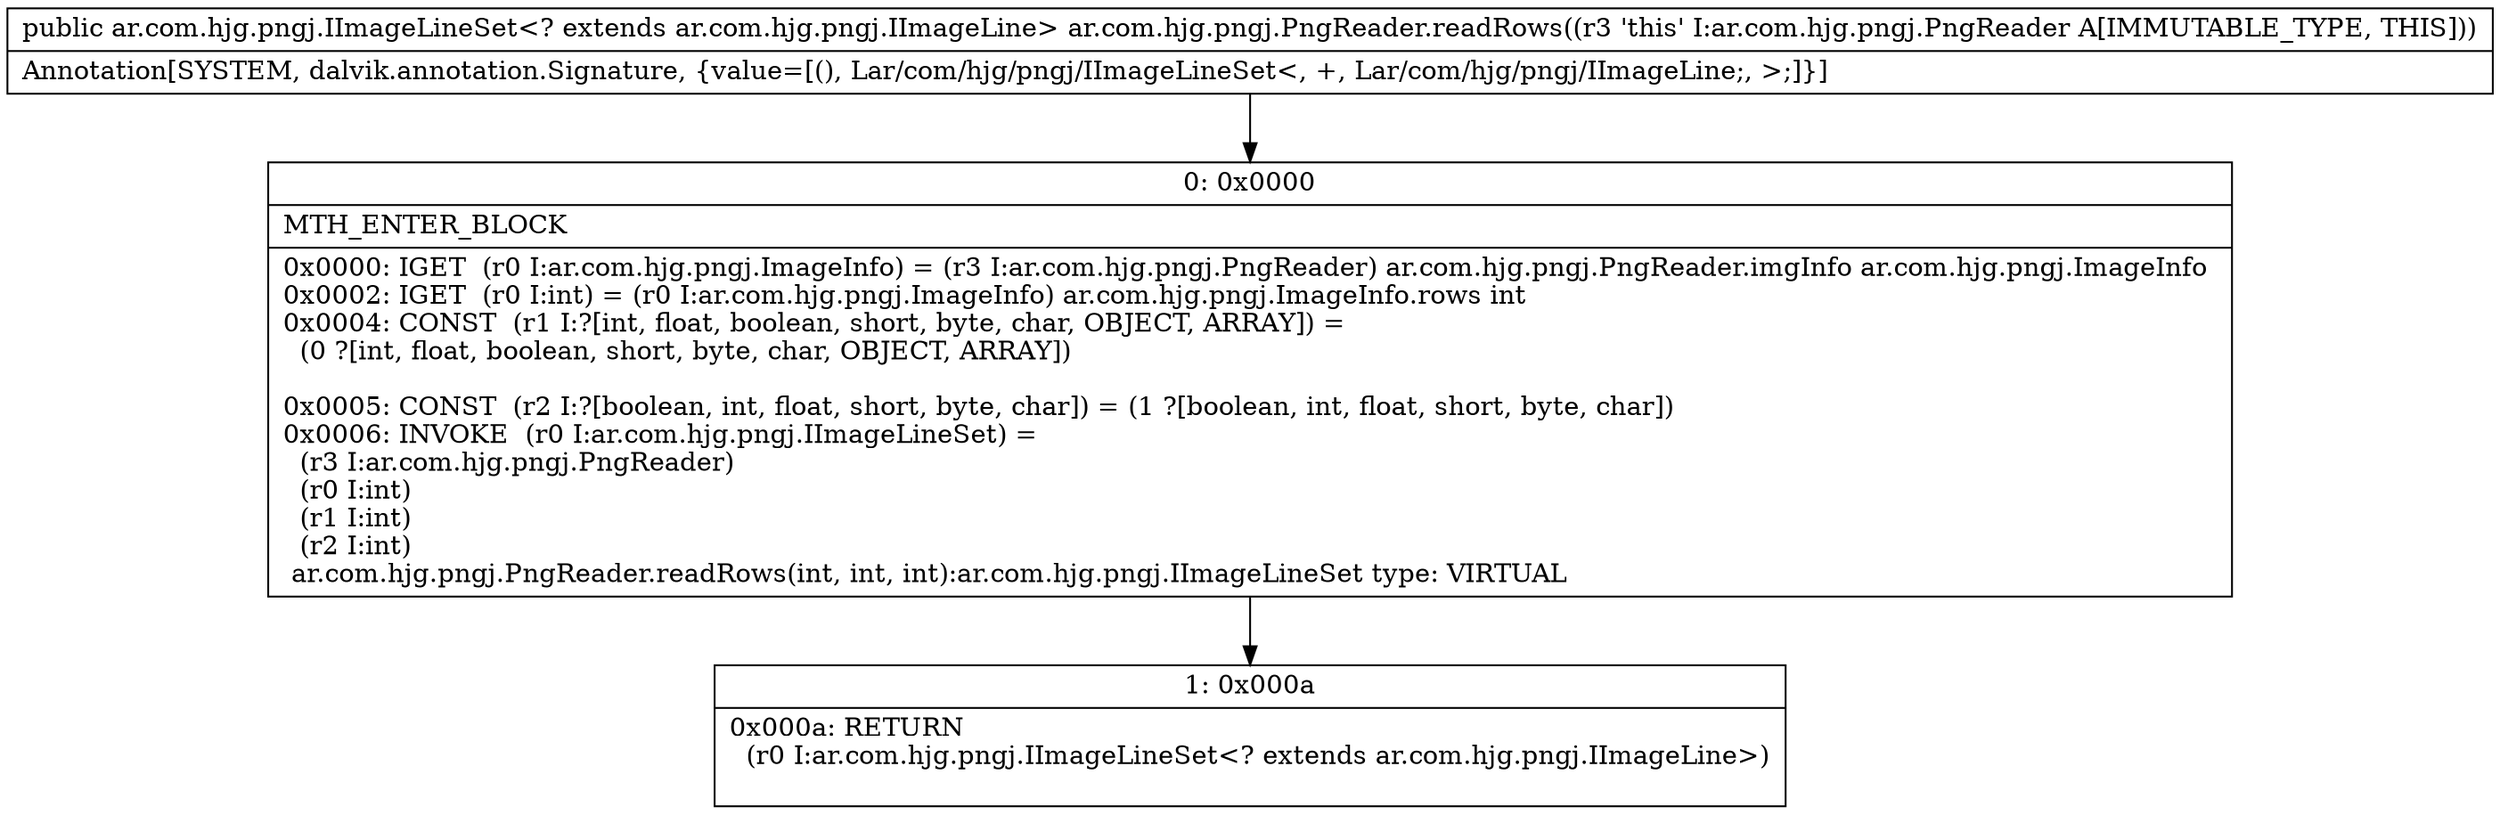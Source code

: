 digraph "CFG forar.com.hjg.pngj.PngReader.readRows()Lar\/com\/hjg\/pngj\/IImageLineSet;" {
Node_0 [shape=record,label="{0\:\ 0x0000|MTH_ENTER_BLOCK\l|0x0000: IGET  (r0 I:ar.com.hjg.pngj.ImageInfo) = (r3 I:ar.com.hjg.pngj.PngReader) ar.com.hjg.pngj.PngReader.imgInfo ar.com.hjg.pngj.ImageInfo \l0x0002: IGET  (r0 I:int) = (r0 I:ar.com.hjg.pngj.ImageInfo) ar.com.hjg.pngj.ImageInfo.rows int \l0x0004: CONST  (r1 I:?[int, float, boolean, short, byte, char, OBJECT, ARRAY]) = \l  (0 ?[int, float, boolean, short, byte, char, OBJECT, ARRAY])\l \l0x0005: CONST  (r2 I:?[boolean, int, float, short, byte, char]) = (1 ?[boolean, int, float, short, byte, char]) \l0x0006: INVOKE  (r0 I:ar.com.hjg.pngj.IImageLineSet) = \l  (r3 I:ar.com.hjg.pngj.PngReader)\l  (r0 I:int)\l  (r1 I:int)\l  (r2 I:int)\l ar.com.hjg.pngj.PngReader.readRows(int, int, int):ar.com.hjg.pngj.IImageLineSet type: VIRTUAL \l}"];
Node_1 [shape=record,label="{1\:\ 0x000a|0x000a: RETURN  \l  (r0 I:ar.com.hjg.pngj.IImageLineSet\<? extends ar.com.hjg.pngj.IImageLine\>)\l \l}"];
MethodNode[shape=record,label="{public ar.com.hjg.pngj.IImageLineSet\<? extends ar.com.hjg.pngj.IImageLine\> ar.com.hjg.pngj.PngReader.readRows((r3 'this' I:ar.com.hjg.pngj.PngReader A[IMMUTABLE_TYPE, THIS]))  | Annotation[SYSTEM, dalvik.annotation.Signature, \{value=[(), Lar\/com\/hjg\/pngj\/IImageLineSet\<, +, Lar\/com\/hjg\/pngj\/IImageLine;, \>;]\}]\l}"];
MethodNode -> Node_0;
Node_0 -> Node_1;
}

